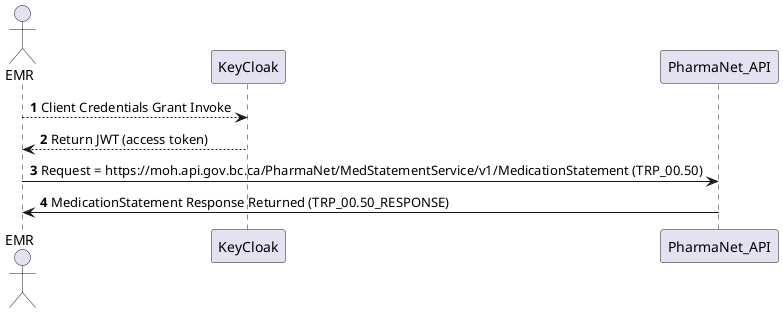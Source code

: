 @startuml PNet_MedicationStatement_Flow
autonumber
    actor EMR
    EMR --> KeyCloak : Client Credentials Grant Invoke
    EMR <-- KeyCloak : Return JWT (access token)
    EMR -> PharmaNet_API : Request = https://moh.api.gov.bc.ca/PharmaNet/MedStatementService/v1/MedicationStatement (TRP_00.50)
    EMR <- PharmaNet_API : MedicationStatement Response Returned (TRP_00.50_RESPONSE)
@enduml
